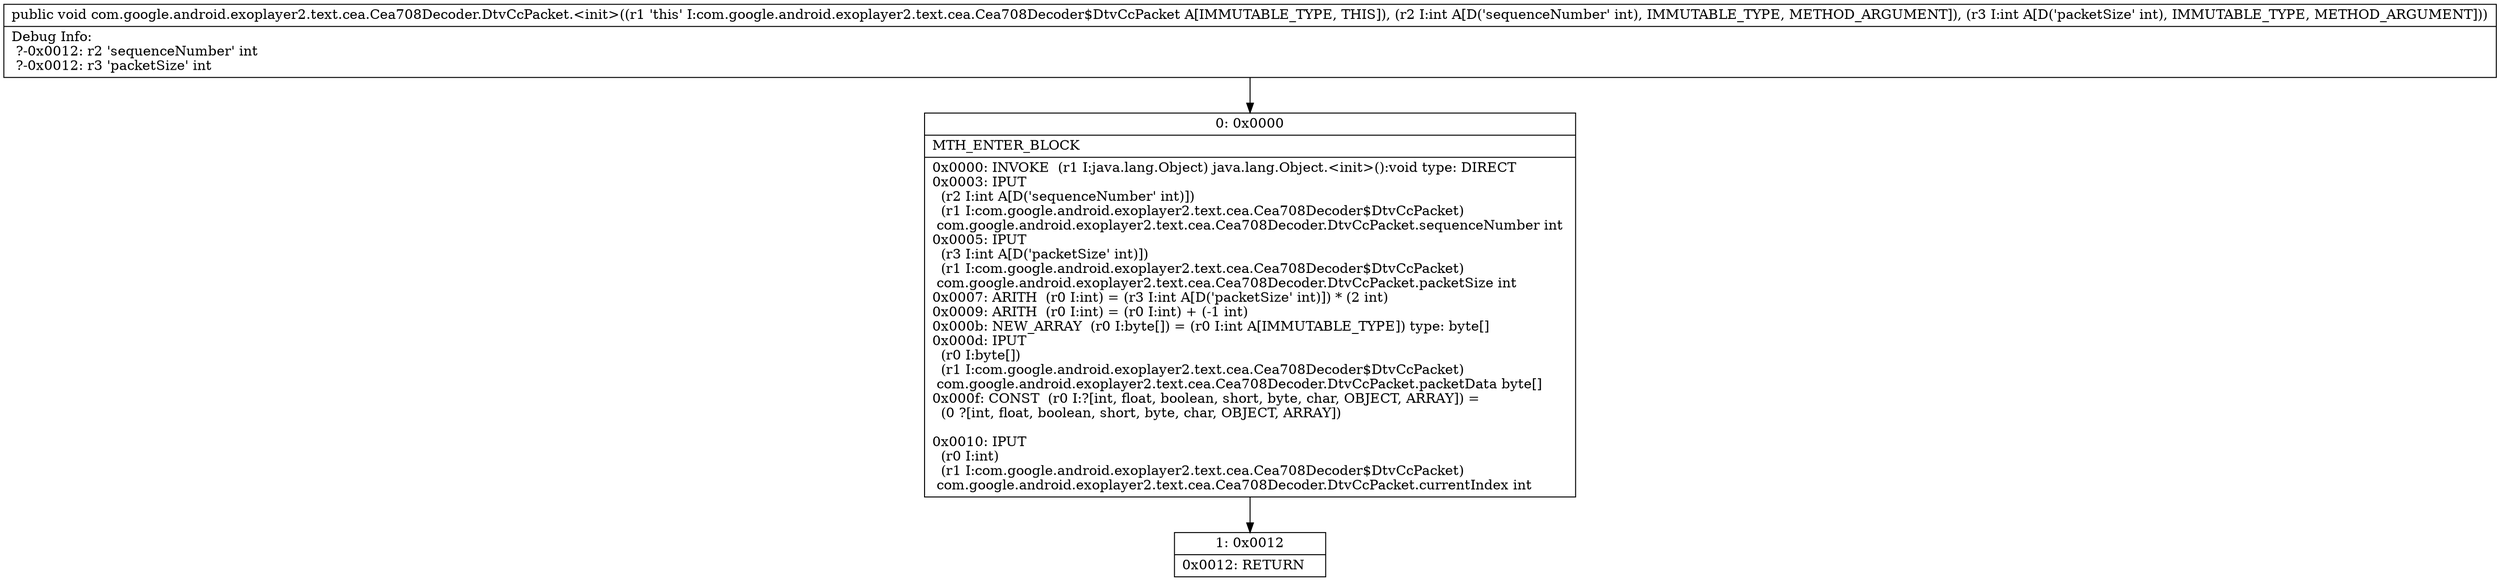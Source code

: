 digraph "CFG forcom.google.android.exoplayer2.text.cea.Cea708Decoder.DtvCcPacket.\<init\>(II)V" {
Node_0 [shape=record,label="{0\:\ 0x0000|MTH_ENTER_BLOCK\l|0x0000: INVOKE  (r1 I:java.lang.Object) java.lang.Object.\<init\>():void type: DIRECT \l0x0003: IPUT  \l  (r2 I:int A[D('sequenceNumber' int)])\l  (r1 I:com.google.android.exoplayer2.text.cea.Cea708Decoder$DtvCcPacket)\l com.google.android.exoplayer2.text.cea.Cea708Decoder.DtvCcPacket.sequenceNumber int \l0x0005: IPUT  \l  (r3 I:int A[D('packetSize' int)])\l  (r1 I:com.google.android.exoplayer2.text.cea.Cea708Decoder$DtvCcPacket)\l com.google.android.exoplayer2.text.cea.Cea708Decoder.DtvCcPacket.packetSize int \l0x0007: ARITH  (r0 I:int) = (r3 I:int A[D('packetSize' int)]) * (2 int) \l0x0009: ARITH  (r0 I:int) = (r0 I:int) + (\-1 int) \l0x000b: NEW_ARRAY  (r0 I:byte[]) = (r0 I:int A[IMMUTABLE_TYPE]) type: byte[] \l0x000d: IPUT  \l  (r0 I:byte[])\l  (r1 I:com.google.android.exoplayer2.text.cea.Cea708Decoder$DtvCcPacket)\l com.google.android.exoplayer2.text.cea.Cea708Decoder.DtvCcPacket.packetData byte[] \l0x000f: CONST  (r0 I:?[int, float, boolean, short, byte, char, OBJECT, ARRAY]) = \l  (0 ?[int, float, boolean, short, byte, char, OBJECT, ARRAY])\l \l0x0010: IPUT  \l  (r0 I:int)\l  (r1 I:com.google.android.exoplayer2.text.cea.Cea708Decoder$DtvCcPacket)\l com.google.android.exoplayer2.text.cea.Cea708Decoder.DtvCcPacket.currentIndex int \l}"];
Node_1 [shape=record,label="{1\:\ 0x0012|0x0012: RETURN   \l}"];
MethodNode[shape=record,label="{public void com.google.android.exoplayer2.text.cea.Cea708Decoder.DtvCcPacket.\<init\>((r1 'this' I:com.google.android.exoplayer2.text.cea.Cea708Decoder$DtvCcPacket A[IMMUTABLE_TYPE, THIS]), (r2 I:int A[D('sequenceNumber' int), IMMUTABLE_TYPE, METHOD_ARGUMENT]), (r3 I:int A[D('packetSize' int), IMMUTABLE_TYPE, METHOD_ARGUMENT]))  | Debug Info:\l  ?\-0x0012: r2 'sequenceNumber' int\l  ?\-0x0012: r3 'packetSize' int\l}"];
MethodNode -> Node_0;
Node_0 -> Node_1;
}


